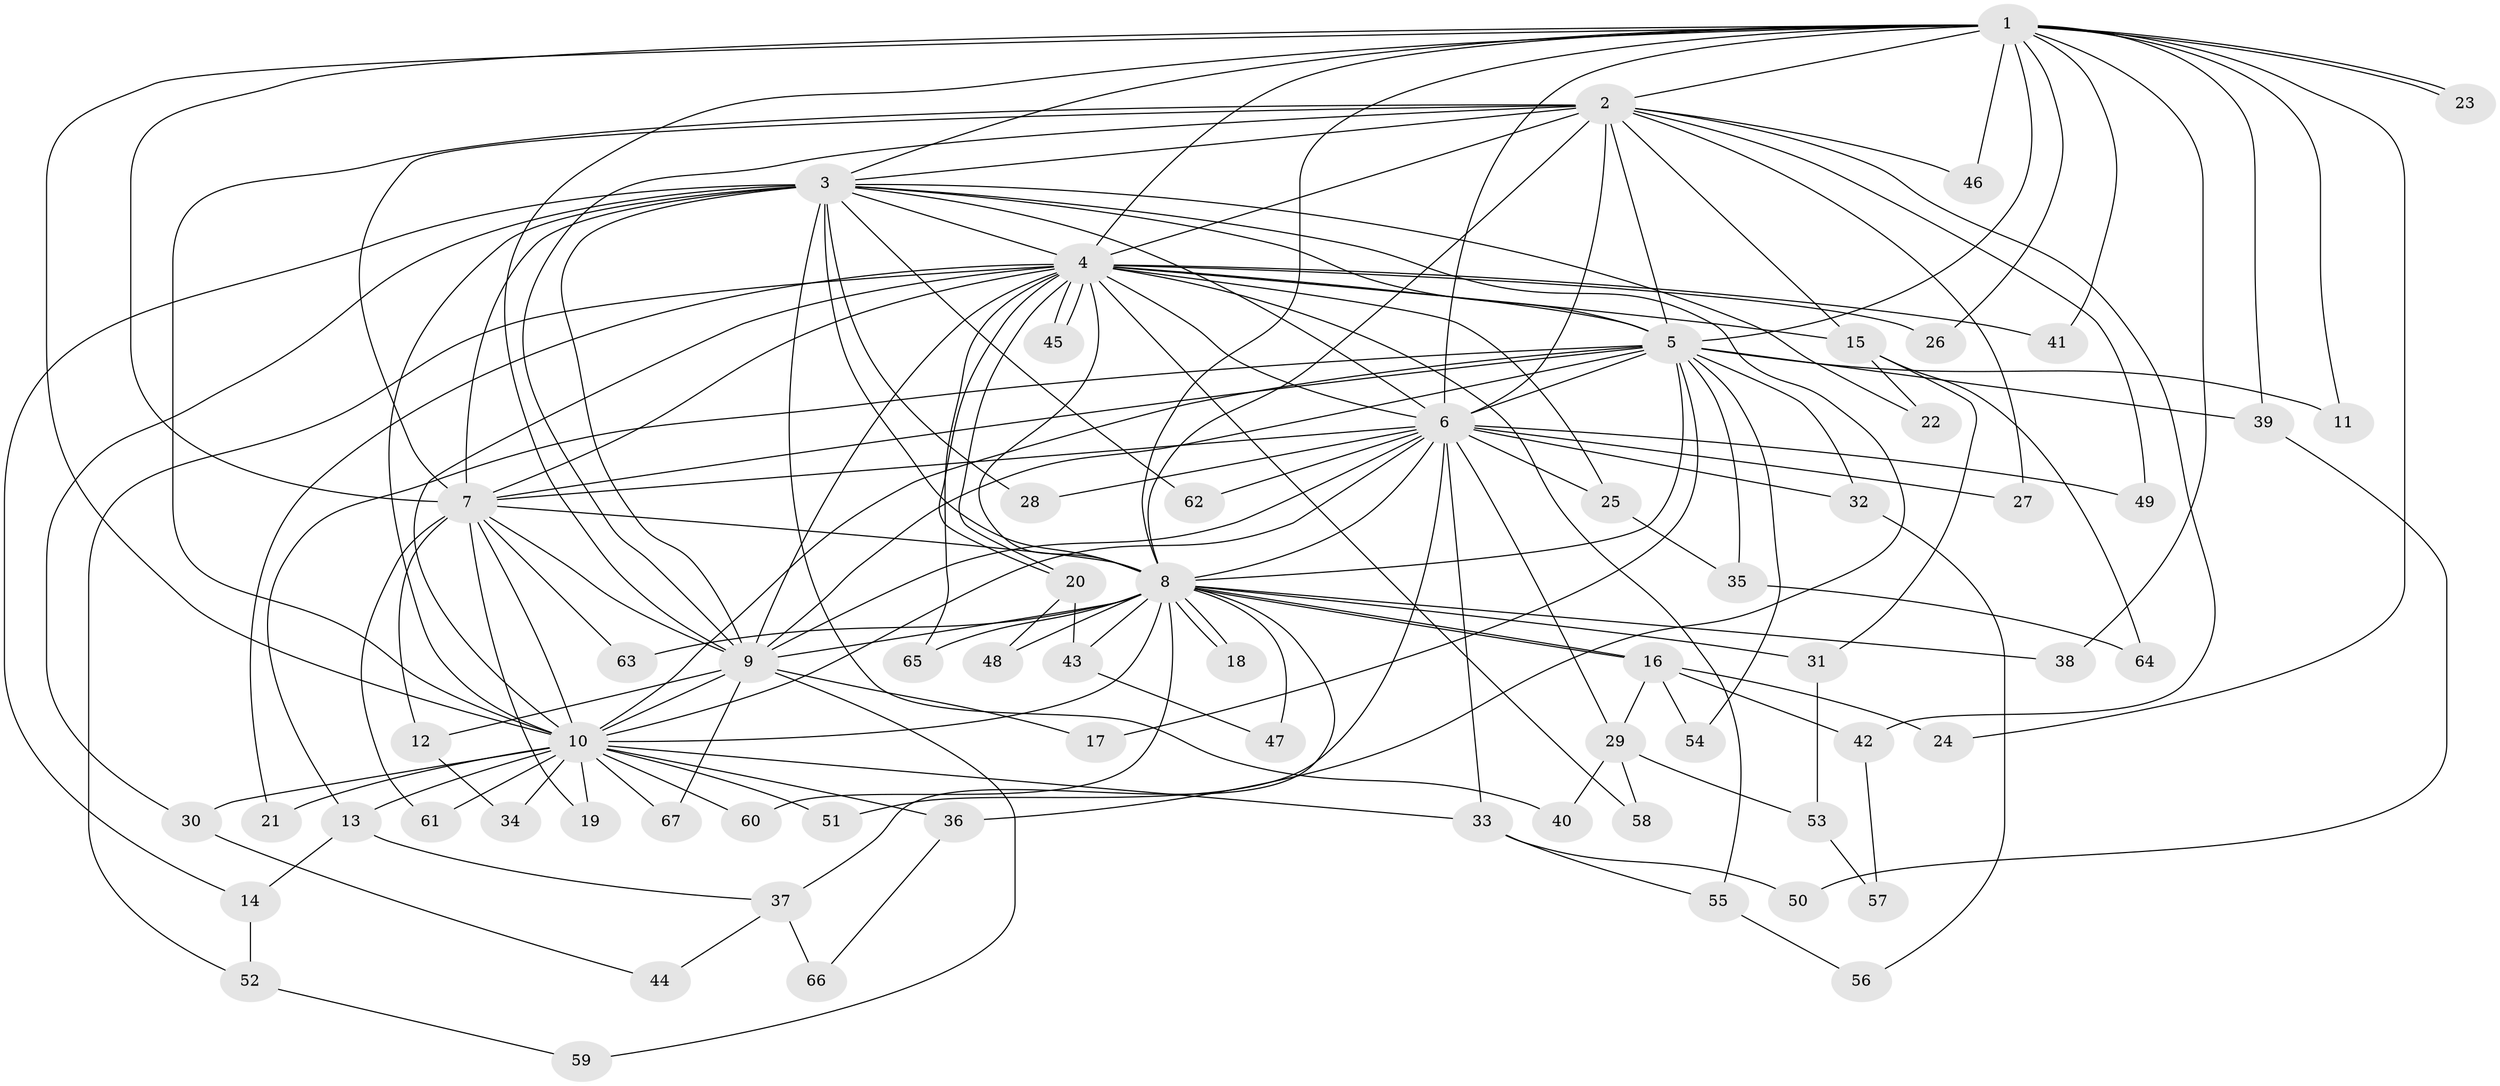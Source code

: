 // Generated by graph-tools (version 1.1) at 2025/34/03/09/25 02:34:41]
// undirected, 67 vertices, 159 edges
graph export_dot {
graph [start="1"]
  node [color=gray90,style=filled];
  1;
  2;
  3;
  4;
  5;
  6;
  7;
  8;
  9;
  10;
  11;
  12;
  13;
  14;
  15;
  16;
  17;
  18;
  19;
  20;
  21;
  22;
  23;
  24;
  25;
  26;
  27;
  28;
  29;
  30;
  31;
  32;
  33;
  34;
  35;
  36;
  37;
  38;
  39;
  40;
  41;
  42;
  43;
  44;
  45;
  46;
  47;
  48;
  49;
  50;
  51;
  52;
  53;
  54;
  55;
  56;
  57;
  58;
  59;
  60;
  61;
  62;
  63;
  64;
  65;
  66;
  67;
  1 -- 2;
  1 -- 3;
  1 -- 4;
  1 -- 5;
  1 -- 6;
  1 -- 7;
  1 -- 8;
  1 -- 9;
  1 -- 10;
  1 -- 11;
  1 -- 23;
  1 -- 23;
  1 -- 24;
  1 -- 26;
  1 -- 38;
  1 -- 39;
  1 -- 41;
  1 -- 46;
  2 -- 3;
  2 -- 4;
  2 -- 5;
  2 -- 6;
  2 -- 7;
  2 -- 8;
  2 -- 9;
  2 -- 10;
  2 -- 15;
  2 -- 27;
  2 -- 42;
  2 -- 46;
  2 -- 49;
  3 -- 4;
  3 -- 5;
  3 -- 6;
  3 -- 7;
  3 -- 8;
  3 -- 9;
  3 -- 10;
  3 -- 14;
  3 -- 22;
  3 -- 28;
  3 -- 30;
  3 -- 36;
  3 -- 40;
  3 -- 62;
  4 -- 5;
  4 -- 6;
  4 -- 7;
  4 -- 8;
  4 -- 9;
  4 -- 10;
  4 -- 15;
  4 -- 20;
  4 -- 20;
  4 -- 21;
  4 -- 25;
  4 -- 26;
  4 -- 41;
  4 -- 45;
  4 -- 45;
  4 -- 52;
  4 -- 55;
  4 -- 58;
  4 -- 65;
  5 -- 6;
  5 -- 7;
  5 -- 8;
  5 -- 9;
  5 -- 10;
  5 -- 11;
  5 -- 13;
  5 -- 17;
  5 -- 32;
  5 -- 35;
  5 -- 39;
  5 -- 54;
  6 -- 7;
  6 -- 8;
  6 -- 9;
  6 -- 10;
  6 -- 25;
  6 -- 27;
  6 -- 28;
  6 -- 29;
  6 -- 32;
  6 -- 33;
  6 -- 49;
  6 -- 51;
  6 -- 62;
  7 -- 8;
  7 -- 9;
  7 -- 10;
  7 -- 12;
  7 -- 19;
  7 -- 61;
  7 -- 63;
  8 -- 9;
  8 -- 10;
  8 -- 16;
  8 -- 16;
  8 -- 18;
  8 -- 18;
  8 -- 31;
  8 -- 37;
  8 -- 38;
  8 -- 43;
  8 -- 47;
  8 -- 48;
  8 -- 60;
  8 -- 63;
  8 -- 65;
  9 -- 10;
  9 -- 12;
  9 -- 17;
  9 -- 59;
  9 -- 67;
  10 -- 13;
  10 -- 19;
  10 -- 21;
  10 -- 30;
  10 -- 33;
  10 -- 34;
  10 -- 36;
  10 -- 51;
  10 -- 60;
  10 -- 61;
  10 -- 67;
  12 -- 34;
  13 -- 14;
  13 -- 37;
  14 -- 52;
  15 -- 22;
  15 -- 31;
  15 -- 64;
  16 -- 24;
  16 -- 29;
  16 -- 42;
  16 -- 54;
  20 -- 43;
  20 -- 48;
  25 -- 35;
  29 -- 40;
  29 -- 53;
  29 -- 58;
  30 -- 44;
  31 -- 53;
  32 -- 56;
  33 -- 50;
  33 -- 55;
  35 -- 64;
  36 -- 66;
  37 -- 44;
  37 -- 66;
  39 -- 50;
  42 -- 57;
  43 -- 47;
  52 -- 59;
  53 -- 57;
  55 -- 56;
}
